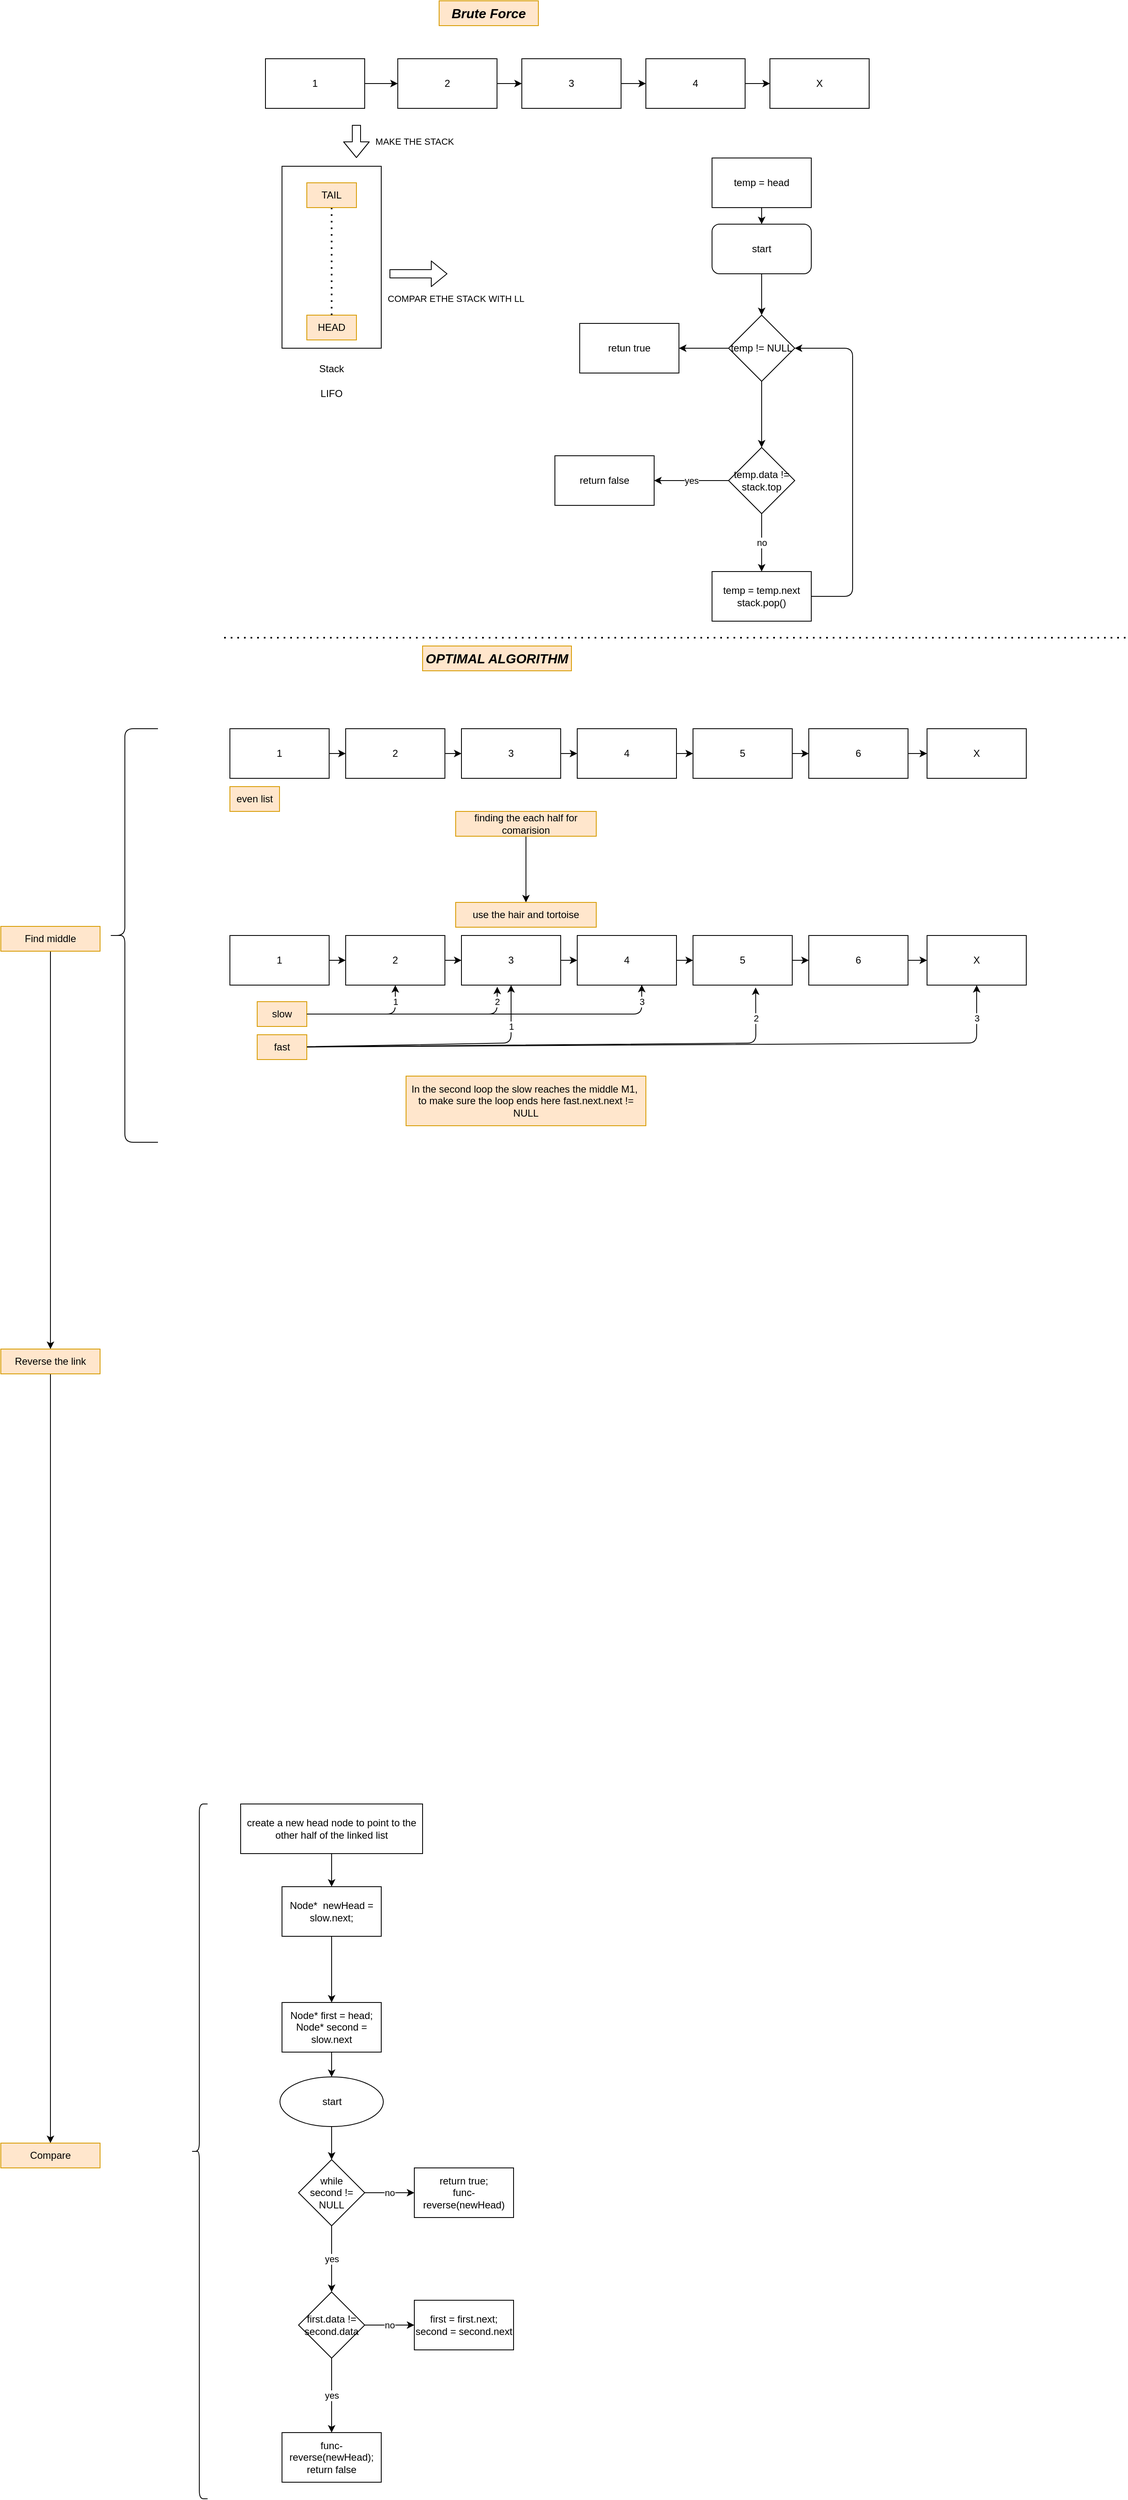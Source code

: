 <mxfile>
    <diagram id="MYxUydT_-7O_NvxlVfki" name="Page-1">
        <mxGraphModel dx="2329" dy="956" grid="1" gridSize="10" guides="1" tooltips="1" connect="1" arrows="1" fold="1" page="1" pageScale="1" pageWidth="827" pageHeight="1169" math="0" shadow="0">
            <root>
                <mxCell id="0"/>
                <mxCell id="1" parent="0"/>
                <mxCell id="2" value="Brute Force" style="text;strokeColor=#d79b00;align=center;fillColor=#ffe6cc;html=1;verticalAlign=middle;whiteSpace=wrap;rounded=0;fontStyle=3;fontSize=16;" vertex="1" parent="1">
                    <mxGeometry x="260" y="20" width="120" height="30" as="geometry"/>
                </mxCell>
                <mxCell id="5" value="" style="edgeStyle=none;html=1;" edge="1" parent="1" source="3" target="4">
                    <mxGeometry relative="1" as="geometry"/>
                </mxCell>
                <mxCell id="3" value="1" style="whiteSpace=wrap;html=1;" vertex="1" parent="1">
                    <mxGeometry x="50" y="90" width="120" height="60" as="geometry"/>
                </mxCell>
                <mxCell id="7" value="" style="edgeStyle=none;html=1;" edge="1" parent="1" source="4" target="6">
                    <mxGeometry relative="1" as="geometry"/>
                </mxCell>
                <mxCell id="4" value="2" style="whiteSpace=wrap;html=1;" vertex="1" parent="1">
                    <mxGeometry x="210" y="90" width="120" height="60" as="geometry"/>
                </mxCell>
                <mxCell id="9" value="" style="edgeStyle=none;html=1;" edge="1" parent="1" source="6" target="8">
                    <mxGeometry relative="1" as="geometry"/>
                </mxCell>
                <mxCell id="6" value="3" style="whiteSpace=wrap;html=1;" vertex="1" parent="1">
                    <mxGeometry x="360" y="90" width="120" height="60" as="geometry"/>
                </mxCell>
                <mxCell id="11" value="" style="edgeStyle=none;html=1;" edge="1" parent="1" source="8" target="10">
                    <mxGeometry relative="1" as="geometry"/>
                </mxCell>
                <mxCell id="8" value="4" style="whiteSpace=wrap;html=1;" vertex="1" parent="1">
                    <mxGeometry x="510" y="90" width="120" height="60" as="geometry"/>
                </mxCell>
                <mxCell id="10" value="X" style="whiteSpace=wrap;html=1;" vertex="1" parent="1">
                    <mxGeometry x="660" y="90" width="120" height="60" as="geometry"/>
                </mxCell>
                <mxCell id="12" value="" style="whiteSpace=wrap;html=1;" vertex="1" parent="1">
                    <mxGeometry x="70" y="220" width="120" height="220" as="geometry"/>
                </mxCell>
                <mxCell id="13" value="Stack" style="text;strokeColor=none;align=center;fillColor=none;html=1;verticalAlign=middle;whiteSpace=wrap;rounded=0;" vertex="1" parent="1">
                    <mxGeometry x="100" y="450" width="60" height="30" as="geometry"/>
                </mxCell>
                <mxCell id="14" value="LIFO" style="text;strokeColor=none;align=center;fillColor=none;html=1;verticalAlign=middle;whiteSpace=wrap;rounded=0;" vertex="1" parent="1">
                    <mxGeometry x="100" y="480" width="60" height="30" as="geometry"/>
                </mxCell>
                <mxCell id="15" value="HEAD" style="text;strokeColor=#d79b00;align=center;fillColor=#ffe6cc;html=1;verticalAlign=middle;whiteSpace=wrap;rounded=0;" vertex="1" parent="1">
                    <mxGeometry x="100" y="400" width="60" height="30" as="geometry"/>
                </mxCell>
                <mxCell id="16" value="" style="endArrow=none;dashed=1;html=1;dashPattern=1 3;strokeWidth=2;" edge="1" parent="1" source="15" target="17">
                    <mxGeometry width="50" height="50" relative="1" as="geometry">
                        <mxPoint x="140" y="340" as="sourcePoint"/>
                        <mxPoint x="130" y="290" as="targetPoint"/>
                    </mxGeometry>
                </mxCell>
                <mxCell id="17" value="TAIL" style="text;strokeColor=#d79b00;align=center;fillColor=#ffe6cc;html=1;verticalAlign=middle;whiteSpace=wrap;rounded=0;" vertex="1" parent="1">
                    <mxGeometry x="100" y="240" width="60" height="30" as="geometry"/>
                </mxCell>
                <mxCell id="18" value="COMPAR ETHE STACK WITH LL" style="shape=flexArrow;endArrow=classic;html=1;" edge="1" parent="1">
                    <mxGeometry x="1" y="-32" width="50" height="50" relative="1" as="geometry">
                        <mxPoint x="200" y="350" as="sourcePoint"/>
                        <mxPoint x="270" y="350" as="targetPoint"/>
                        <mxPoint x="10" y="-2" as="offset"/>
                    </mxGeometry>
                </mxCell>
                <mxCell id="19" value="MAKE THE STACK" style="shape=flexArrow;endArrow=classic;html=1;" edge="1" parent="1">
                    <mxGeometry y="70" width="50" height="50" relative="1" as="geometry">
                        <mxPoint x="160" y="170" as="sourcePoint"/>
                        <mxPoint x="160" y="210" as="targetPoint"/>
                        <mxPoint as="offset"/>
                    </mxGeometry>
                </mxCell>
                <mxCell id="24" value="" style="edgeStyle=none;html=1;" edge="1" parent="1" source="20" target="23">
                    <mxGeometry relative="1" as="geometry"/>
                </mxCell>
                <mxCell id="20" value="temp = head" style="whiteSpace=wrap;html=1;" vertex="1" parent="1">
                    <mxGeometry x="590" y="210" width="120" height="60" as="geometry"/>
                </mxCell>
                <mxCell id="28" value="" style="edgeStyle=none;html=1;" edge="1" parent="1" source="23" target="27">
                    <mxGeometry relative="1" as="geometry"/>
                </mxCell>
                <mxCell id="23" value="start" style="rounded=1;whiteSpace=wrap;html=1;" vertex="1" parent="1">
                    <mxGeometry x="590" y="290" width="120" height="60" as="geometry"/>
                </mxCell>
                <mxCell id="30" value="" style="edgeStyle=none;html=1;" edge="1" parent="1" source="27" target="29">
                    <mxGeometry relative="1" as="geometry"/>
                </mxCell>
                <mxCell id="37" value="" style="edgeStyle=none;html=1;" edge="1" parent="1" source="27" target="36">
                    <mxGeometry relative="1" as="geometry"/>
                </mxCell>
                <mxCell id="27" value="temp != NULL" style="rhombus;whiteSpace=wrap;html=1;" vertex="1" parent="1">
                    <mxGeometry x="610" y="400" width="80" height="80" as="geometry"/>
                </mxCell>
                <mxCell id="32" value="yes" style="edgeStyle=none;html=1;" edge="1" parent="1" source="29" target="31">
                    <mxGeometry relative="1" as="geometry"/>
                </mxCell>
                <mxCell id="34" value="no" style="edgeStyle=none;html=1;" edge="1" parent="1" source="29" target="33">
                    <mxGeometry relative="1" as="geometry"/>
                </mxCell>
                <mxCell id="29" value="temp.data != stack.top" style="rhombus;whiteSpace=wrap;html=1;" vertex="1" parent="1">
                    <mxGeometry x="610" y="560" width="80" height="80" as="geometry"/>
                </mxCell>
                <mxCell id="31" value="return false" style="whiteSpace=wrap;html=1;" vertex="1" parent="1">
                    <mxGeometry x="400" y="570" width="120" height="60" as="geometry"/>
                </mxCell>
                <mxCell id="35" style="edgeStyle=none;html=1;entryX=1;entryY=0.5;entryDx=0;entryDy=0;" edge="1" parent="1" source="33" target="27">
                    <mxGeometry relative="1" as="geometry">
                        <Array as="points">
                            <mxPoint x="760" y="740"/>
                            <mxPoint x="760" y="440"/>
                        </Array>
                    </mxGeometry>
                </mxCell>
                <mxCell id="33" value="temp = temp.next&lt;div&gt;stack.pop()&lt;/div&gt;" style="whiteSpace=wrap;html=1;" vertex="1" parent="1">
                    <mxGeometry x="590" y="710" width="120" height="60" as="geometry"/>
                </mxCell>
                <mxCell id="36" value="retun true" style="whiteSpace=wrap;html=1;" vertex="1" parent="1">
                    <mxGeometry x="430" y="410" width="120" height="60" as="geometry"/>
                </mxCell>
                <mxCell id="38" value="OPTIMAL ALGORITHM" style="text;strokeColor=#d79b00;align=center;fillColor=#ffe6cc;html=1;verticalAlign=middle;whiteSpace=wrap;rounded=0;fontStyle=3;fontSize=16;" vertex="1" parent="1">
                    <mxGeometry x="240" y="800" width="180" height="30" as="geometry"/>
                </mxCell>
                <mxCell id="39" value="even list" style="text;strokeColor=#d79b00;align=center;fillColor=#ffe6cc;html=1;verticalAlign=middle;whiteSpace=wrap;rounded=0;" vertex="1" parent="1">
                    <mxGeometry x="7" y="970" width="60" height="30" as="geometry"/>
                </mxCell>
                <mxCell id="42" value="" style="edgeStyle=none;html=1;" edge="1" parent="1" source="40" target="41">
                    <mxGeometry relative="1" as="geometry"/>
                </mxCell>
                <mxCell id="40" value="1" style="whiteSpace=wrap;html=1;" vertex="1" parent="1">
                    <mxGeometry x="7" y="900" width="120" height="60" as="geometry"/>
                </mxCell>
                <mxCell id="44" value="" style="edgeStyle=none;html=1;" edge="1" parent="1" source="41" target="43">
                    <mxGeometry relative="1" as="geometry"/>
                </mxCell>
                <mxCell id="41" value="2" style="whiteSpace=wrap;html=1;" vertex="1" parent="1">
                    <mxGeometry x="147" y="900" width="120" height="60" as="geometry"/>
                </mxCell>
                <mxCell id="46" value="" style="edgeStyle=none;html=1;" edge="1" parent="1" source="43" target="45">
                    <mxGeometry relative="1" as="geometry"/>
                </mxCell>
                <mxCell id="43" value="3" style="whiteSpace=wrap;html=1;" vertex="1" parent="1">
                    <mxGeometry x="287" y="900" width="120" height="60" as="geometry"/>
                </mxCell>
                <mxCell id="48" value="" style="edgeStyle=none;html=1;" edge="1" parent="1" source="45" target="47">
                    <mxGeometry relative="1" as="geometry"/>
                </mxCell>
                <mxCell id="45" value="4" style="whiteSpace=wrap;html=1;" vertex="1" parent="1">
                    <mxGeometry x="427" y="900" width="120" height="60" as="geometry"/>
                </mxCell>
                <mxCell id="50" value="" style="edgeStyle=none;html=1;" edge="1" parent="1" source="47" target="49">
                    <mxGeometry relative="1" as="geometry"/>
                </mxCell>
                <mxCell id="47" value="5" style="whiteSpace=wrap;html=1;" vertex="1" parent="1">
                    <mxGeometry x="567" y="900" width="120" height="60" as="geometry"/>
                </mxCell>
                <mxCell id="52" value="" style="edgeStyle=none;html=1;" edge="1" parent="1" source="49" target="51">
                    <mxGeometry relative="1" as="geometry"/>
                </mxCell>
                <mxCell id="49" value="6" style="whiteSpace=wrap;html=1;" vertex="1" parent="1">
                    <mxGeometry x="707" y="900" width="120" height="60" as="geometry"/>
                </mxCell>
                <mxCell id="51" value="X" style="whiteSpace=wrap;html=1;" vertex="1" parent="1">
                    <mxGeometry x="850" y="900" width="120" height="60" as="geometry"/>
                </mxCell>
                <mxCell id="57" value="" style="edgeStyle=none;html=1;" edge="1" parent="1" source="53" target="56">
                    <mxGeometry relative="1" as="geometry"/>
                </mxCell>
                <mxCell id="53" value="finding the each half for comarision" style="text;strokeColor=#d79b00;align=center;fillColor=#ffe6cc;html=1;verticalAlign=middle;whiteSpace=wrap;rounded=0;" vertex="1" parent="1">
                    <mxGeometry x="280" y="1000" width="170" height="30" as="geometry"/>
                </mxCell>
                <mxCell id="56" value="use the hair and tortoise" style="text;strokeColor=#d79b00;align=center;fillColor=#ffe6cc;html=1;verticalAlign=middle;whiteSpace=wrap;rounded=0;" vertex="1" parent="1">
                    <mxGeometry x="280" y="1110" width="170" height="30" as="geometry"/>
                </mxCell>
                <mxCell id="58" value="" style="edgeStyle=none;html=1;" edge="1" source="59" target="61" parent="1">
                    <mxGeometry relative="1" as="geometry"/>
                </mxCell>
                <mxCell id="59" value="1" style="whiteSpace=wrap;html=1;" vertex="1" parent="1">
                    <mxGeometry x="7" y="1150" width="120" height="60" as="geometry"/>
                </mxCell>
                <mxCell id="60" value="" style="edgeStyle=none;html=1;" edge="1" source="61" target="63" parent="1">
                    <mxGeometry relative="1" as="geometry"/>
                </mxCell>
                <mxCell id="61" value="2" style="whiteSpace=wrap;html=1;" vertex="1" parent="1">
                    <mxGeometry x="147" y="1150" width="120" height="60" as="geometry"/>
                </mxCell>
                <mxCell id="62" value="" style="edgeStyle=none;html=1;" edge="1" source="63" target="65" parent="1">
                    <mxGeometry relative="1" as="geometry"/>
                </mxCell>
                <mxCell id="63" value="3" style="whiteSpace=wrap;html=1;" vertex="1" parent="1">
                    <mxGeometry x="287" y="1150" width="120" height="60" as="geometry"/>
                </mxCell>
                <mxCell id="64" value="" style="edgeStyle=none;html=1;" edge="1" source="65" target="67" parent="1">
                    <mxGeometry relative="1" as="geometry"/>
                </mxCell>
                <mxCell id="65" value="4" style="whiteSpace=wrap;html=1;" vertex="1" parent="1">
                    <mxGeometry x="427" y="1150" width="120" height="60" as="geometry"/>
                </mxCell>
                <mxCell id="66" value="" style="edgeStyle=none;html=1;" edge="1" source="67" target="69" parent="1">
                    <mxGeometry relative="1" as="geometry"/>
                </mxCell>
                <mxCell id="67" value="5" style="whiteSpace=wrap;html=1;" vertex="1" parent="1">
                    <mxGeometry x="567" y="1150" width="120" height="60" as="geometry"/>
                </mxCell>
                <mxCell id="68" value="" style="edgeStyle=none;html=1;" edge="1" source="69" target="70" parent="1">
                    <mxGeometry relative="1" as="geometry"/>
                </mxCell>
                <mxCell id="69" value="6" style="whiteSpace=wrap;html=1;" vertex="1" parent="1">
                    <mxGeometry x="707" y="1150" width="120" height="60" as="geometry"/>
                </mxCell>
                <mxCell id="70" value="X" style="whiteSpace=wrap;html=1;" vertex="1" parent="1">
                    <mxGeometry x="850" y="1150" width="120" height="60" as="geometry"/>
                </mxCell>
                <mxCell id="76" value="1" style="edgeStyle=none;html=1;" edge="1" parent="1" source="71" target="61">
                    <mxGeometry x="0.718" relative="1" as="geometry">
                        <Array as="points">
                            <mxPoint x="207" y="1245"/>
                        </Array>
                        <mxPoint as="offset"/>
                    </mxGeometry>
                </mxCell>
                <mxCell id="71" value="slow" style="text;strokeColor=#d79b00;align=center;fillColor=#ffe6cc;html=1;verticalAlign=middle;whiteSpace=wrap;rounded=0;" vertex="1" parent="1">
                    <mxGeometry x="40" y="1230" width="60" height="30" as="geometry"/>
                </mxCell>
                <mxCell id="73" value="1" style="edgeStyle=none;html=1;entryX=0.5;entryY=1;entryDx=0;entryDy=0;" edge="1" parent="1" source="72" target="63">
                    <mxGeometry x="0.685" relative="1" as="geometry">
                        <Array as="points">
                            <mxPoint x="347" y="1280"/>
                        </Array>
                        <mxPoint as="offset"/>
                    </mxGeometry>
                </mxCell>
                <mxCell id="75" value="3" style="edgeStyle=none;html=1;entryX=0.5;entryY=1;entryDx=0;entryDy=0;" edge="1" parent="1" source="72" target="70">
                    <mxGeometry x="0.909" relative="1" as="geometry">
                        <Array as="points">
                            <mxPoint x="910" y="1280"/>
                        </Array>
                        <mxPoint as="offset"/>
                    </mxGeometry>
                </mxCell>
                <mxCell id="72" value="fast" style="text;strokeColor=#d79b00;align=center;fillColor=#ffe6cc;html=1;verticalAlign=middle;whiteSpace=wrap;rounded=0;" vertex="1" parent="1">
                    <mxGeometry x="40" y="1270" width="60" height="30" as="geometry"/>
                </mxCell>
                <mxCell id="74" value="2" style="edgeStyle=none;html=1;entryX=0.631;entryY=1.047;entryDx=0;entryDy=0;entryPerimeter=0;" edge="1" parent="1" source="72" target="67">
                    <mxGeometry x="0.878" relative="1" as="geometry">
                        <Array as="points">
                            <mxPoint x="643" y="1280"/>
                        </Array>
                        <mxPoint as="offset"/>
                    </mxGeometry>
                </mxCell>
                <mxCell id="77" value="2" style="edgeStyle=none;html=1;entryX=0.361;entryY=1.033;entryDx=0;entryDy=0;entryPerimeter=0;" edge="1" parent="1" source="71" target="63">
                    <mxGeometry x="0.866" relative="1" as="geometry">
                        <Array as="points">
                            <mxPoint x="330" y="1245"/>
                        </Array>
                        <mxPoint as="offset"/>
                    </mxGeometry>
                </mxCell>
                <mxCell id="78" value="3" style="edgeStyle=none;html=1;entryX=0.65;entryY=0.994;entryDx=0;entryDy=0;entryPerimeter=0;" edge="1" parent="1" source="71" target="65">
                    <mxGeometry x="0.907" relative="1" as="geometry">
                        <Array as="points">
                            <mxPoint x="505" y="1245"/>
                        </Array>
                        <mxPoint as="offset"/>
                    </mxGeometry>
                </mxCell>
                <mxCell id="79" value="In the second loop the slow reaches the middle M1,&amp;nbsp; to make sure the loop ends here fast.next.next != NULL" style="text;strokeColor=#d79b00;align=center;fillColor=#ffe6cc;html=1;verticalAlign=middle;whiteSpace=wrap;rounded=0;" vertex="1" parent="1">
                    <mxGeometry x="220" y="1320" width="290" height="60" as="geometry"/>
                </mxCell>
                <mxCell id="84" value="" style="edgeStyle=none;html=1;" edge="1" parent="1" source="80" target="83">
                    <mxGeometry relative="1" as="geometry"/>
                </mxCell>
                <mxCell id="80" value="Find middle" style="text;strokeColor=#d79b00;align=center;fillColor=#ffe6cc;html=1;verticalAlign=middle;whiteSpace=wrap;rounded=0;" vertex="1" parent="1">
                    <mxGeometry x="-270" y="1139" width="120" height="30" as="geometry"/>
                </mxCell>
                <mxCell id="86" value="" style="edgeStyle=none;html=1;" edge="1" parent="1" source="83" target="85">
                    <mxGeometry relative="1" as="geometry"/>
                </mxCell>
                <mxCell id="83" value="Reverse the link" style="text;strokeColor=#d79b00;align=center;fillColor=#ffe6cc;html=1;verticalAlign=middle;whiteSpace=wrap;rounded=0;" vertex="1" parent="1">
                    <mxGeometry x="-270" y="1650" width="120" height="30" as="geometry"/>
                </mxCell>
                <mxCell id="85" value="Compare" style="text;strokeColor=#d79b00;align=center;fillColor=#ffe6cc;html=1;verticalAlign=middle;whiteSpace=wrap;rounded=0;" vertex="1" parent="1">
                    <mxGeometry x="-270" y="2610" width="120" height="30" as="geometry"/>
                </mxCell>
                <mxCell id="87" value="" style="endArrow=none;dashed=1;html=1;dashPattern=1 3;strokeWidth=2;" edge="1" parent="1">
                    <mxGeometry width="50" height="50" relative="1" as="geometry">
                        <mxPoint y="790" as="sourcePoint"/>
                        <mxPoint x="1090" y="790" as="targetPoint"/>
                    </mxGeometry>
                </mxCell>
                <mxCell id="88" value="" style="shape=curlyBracket;whiteSpace=wrap;html=1;rounded=1;labelPosition=left;verticalLabelPosition=middle;align=right;verticalAlign=middle;size=0.333;" vertex="1" parent="1">
                    <mxGeometry x="-140" y="900" width="60" height="500" as="geometry"/>
                </mxCell>
                <mxCell id="92" value="" style="edgeStyle=none;html=1;" edge="1" parent="1" source="90" target="91">
                    <mxGeometry relative="1" as="geometry"/>
                </mxCell>
                <mxCell id="90" value="create a new head node to point to the other half of the linked list" style="whiteSpace=wrap;html=1;" vertex="1" parent="1">
                    <mxGeometry x="20" y="2200" width="220" height="60" as="geometry"/>
                </mxCell>
                <mxCell id="94" value="" style="edgeStyle=none;html=1;" edge="1" parent="1" source="91" target="93">
                    <mxGeometry relative="1" as="geometry"/>
                </mxCell>
                <mxCell id="91" value="Node*&amp;nbsp; newHead = slow.next;" style="whiteSpace=wrap;html=1;" vertex="1" parent="1">
                    <mxGeometry x="70" y="2300" width="120" height="60" as="geometry"/>
                </mxCell>
                <mxCell id="96" value="" style="edgeStyle=none;html=1;" edge="1" parent="1" source="93" target="95">
                    <mxGeometry relative="1" as="geometry"/>
                </mxCell>
                <mxCell id="93" value="Node* first = head;&lt;div&gt;Node* second = slow.next&lt;/div&gt;" style="whiteSpace=wrap;html=1;" vertex="1" parent="1">
                    <mxGeometry x="70" y="2440" width="120" height="60" as="geometry"/>
                </mxCell>
                <mxCell id="98" value="" style="edgeStyle=none;html=1;" edge="1" parent="1" source="95" target="97">
                    <mxGeometry relative="1" as="geometry"/>
                </mxCell>
                <mxCell id="95" value="start" style="ellipse;whiteSpace=wrap;html=1;" vertex="1" parent="1">
                    <mxGeometry x="67.5" y="2530" width="125" height="60" as="geometry"/>
                </mxCell>
                <mxCell id="101" value="yes" style="edgeStyle=none;html=1;" edge="1" parent="1" source="97" target="100">
                    <mxGeometry relative="1" as="geometry"/>
                </mxCell>
                <mxCell id="108" value="no" style="edgeStyle=none;html=1;" edge="1" parent="1" source="97" target="107">
                    <mxGeometry relative="1" as="geometry"/>
                </mxCell>
                <mxCell id="97" value="while&lt;div&gt;second != NULL&lt;/div&gt;" style="rhombus;whiteSpace=wrap;html=1;" vertex="1" parent="1">
                    <mxGeometry x="90" y="2630" width="80" height="80" as="geometry"/>
                </mxCell>
                <mxCell id="103" value="yes" style="edgeStyle=none;html=1;" edge="1" parent="1" source="100" target="102">
                    <mxGeometry relative="1" as="geometry"/>
                </mxCell>
                <mxCell id="105" value="no" style="edgeStyle=none;html=1;" edge="1" parent="1" source="100" target="104">
                    <mxGeometry relative="1" as="geometry"/>
                </mxCell>
                <mxCell id="100" value="first.data != second.data" style="rhombus;whiteSpace=wrap;html=1;" vertex="1" parent="1">
                    <mxGeometry x="90" y="2790" width="80" height="80" as="geometry"/>
                </mxCell>
                <mxCell id="102" value="func-reverse(newHead);&lt;div&gt;return false&lt;/div&gt;" style="whiteSpace=wrap;html=1;" vertex="1" parent="1">
                    <mxGeometry x="70" y="2960" width="120" height="60" as="geometry"/>
                </mxCell>
                <mxCell id="104" value="first = first.next;&lt;div&gt;second = second.next&lt;/div&gt;" style="whiteSpace=wrap;html=1;" vertex="1" parent="1">
                    <mxGeometry x="230" y="2800" width="120" height="60" as="geometry"/>
                </mxCell>
                <mxCell id="107" value="return true;&lt;div&gt;func-reverse(newHead)&lt;/div&gt;" style="whiteSpace=wrap;html=1;" vertex="1" parent="1">
                    <mxGeometry x="230" y="2640" width="120" height="60" as="geometry"/>
                </mxCell>
                <mxCell id="109" value="" style="shape=curlyBracket;whiteSpace=wrap;html=1;rounded=1;labelPosition=left;verticalLabelPosition=middle;align=right;verticalAlign=middle;size=0.5;" vertex="1" parent="1">
                    <mxGeometry x="-40" y="2200" width="20" height="840" as="geometry"/>
                </mxCell>
            </root>
        </mxGraphModel>
    </diagram>
</mxfile>